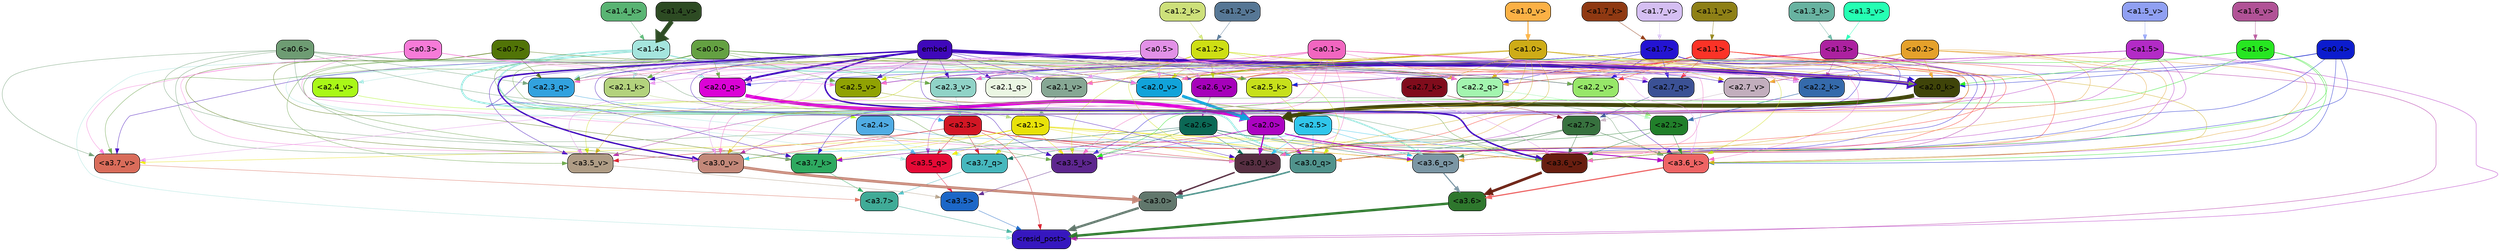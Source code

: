 strict digraph "" {
	graph [bgcolor=transparent,
		layout=dot,
		overlap=false,
		splines=true
	];
	"<a3.7>"	[color=black,
		fillcolor="#40ab97",
		fontname=Helvetica,
		shape=box,
		style="filled, rounded"];
	"<resid_post>"	[color=black,
		fillcolor="#3617bf",
		fontname=Helvetica,
		shape=box,
		style="filled, rounded"];
	"<a3.7>" -> "<resid_post>"	[color="#40ab97",
		penwidth=0.6239100098609924];
	"<a3.6>"	[color=black,
		fillcolor="#2e772d",
		fontname=Helvetica,
		shape=box,
		style="filled, rounded"];
	"<a3.6>" -> "<resid_post>"	[color="#2e772d",
		penwidth=4.569062113761902];
	"<a3.5>"	[color=black,
		fillcolor="#1c67c7",
		fontname=Helvetica,
		shape=box,
		style="filled, rounded"];
	"<a3.5>" -> "<resid_post>"	[color="#1c67c7",
		penwidth=0.6];
	"<a3.0>"	[color=black,
		fillcolor="#61776c",
		fontname=Helvetica,
		shape=box,
		style="filled, rounded"];
	"<a3.0>" -> "<resid_post>"	[color="#61776c",
		penwidth=4.283544182777405];
	"<a2.3>"	[color=black,
		fillcolor="#d21624",
		fontname=Helvetica,
		shape=box,
		style="filled, rounded"];
	"<a2.3>" -> "<resid_post>"	[color="#d21624",
		penwidth=0.6];
	"<a3.7_q>"	[color=black,
		fillcolor="#46b7bd",
		fontname=Helvetica,
		shape=box,
		style="filled, rounded"];
	"<a2.3>" -> "<a3.7_q>"	[color="#d21624",
		penwidth=0.6];
	"<a3.6_q>"	[color=black,
		fillcolor="#7b96a4",
		fontname=Helvetica,
		shape=box,
		style="filled, rounded"];
	"<a2.3>" -> "<a3.6_q>"	[color="#d21624",
		penwidth=0.6];
	"<a3.5_q>"	[color=black,
		fillcolor="#e50a36",
		fontname=Helvetica,
		shape=box,
		style="filled, rounded"];
	"<a2.3>" -> "<a3.5_q>"	[color="#d21624",
		penwidth=0.6];
	"<a3.0_q>"	[color=black,
		fillcolor="#50938c",
		fontname=Helvetica,
		shape=box,
		style="filled, rounded"];
	"<a2.3>" -> "<a3.0_q>"	[color="#d21624",
		penwidth=0.6];
	"<a3.0_k>"	[color=black,
		fillcolor="#572f42",
		fontname=Helvetica,
		shape=box,
		style="filled, rounded"];
	"<a2.3>" -> "<a3.0_k>"	[color="#d21624",
		penwidth=0.6];
	"<a3.6_v>"	[color=black,
		fillcolor="#681e10",
		fontname=Helvetica,
		shape=box,
		style="filled, rounded"];
	"<a2.3>" -> "<a3.6_v>"	[color="#d21624",
		penwidth=0.6];
	"<a3.5_v>"	[color=black,
		fillcolor="#af9c85",
		fontname=Helvetica,
		shape=box,
		style="filled, rounded"];
	"<a2.3>" -> "<a3.5_v>"	[color="#d21624",
		penwidth=0.6];
	"<a3.0_v>"	[color=black,
		fillcolor="#c38879",
		fontname=Helvetica,
		shape=box,
		style="filled, rounded"];
	"<a2.3>" -> "<a3.0_v>"	[color="#d21624",
		penwidth=0.6];
	"<a1.5>"	[color=black,
		fillcolor="#b32bc6",
		fontname=Helvetica,
		shape=box,
		style="filled, rounded"];
	"<a1.5>" -> "<resid_post>"	[color="#b32bc6",
		penwidth=0.6];
	"<a1.5>" -> "<a3.6_q>"	[color="#b32bc6",
		penwidth=0.6];
	"<a1.5>" -> "<a3.5_q>"	[color="#b32bc6",
		penwidth=0.6];
	"<a1.5>" -> "<a3.0_q>"	[color="#b32bc6",
		penwidth=0.6];
	"<a3.6_k>"	[color=black,
		fillcolor="#ee6464",
		fontname=Helvetica,
		shape=box,
		style="filled, rounded"];
	"<a1.5>" -> "<a3.6_k>"	[color="#b32bc6",
		penwidth=0.6];
	"<a1.5>" -> "<a3.0_k>"	[color="#b32bc6",
		penwidth=0.6];
	"<a2.2_q>"	[color=black,
		fillcolor="#a3f5af",
		fontname=Helvetica,
		shape=box,
		style="filled, rounded"];
	"<a1.5>" -> "<a2.2_q>"	[color="#b32bc6",
		penwidth=0.6];
	"<a2.7_v>"	[color=black,
		fillcolor="#c2aebd",
		fontname=Helvetica,
		shape=box,
		style="filled, rounded"];
	"<a1.5>" -> "<a2.7_v>"	[color="#b32bc6",
		penwidth=0.6];
	"<a2.6_v>"	[color=black,
		fillcolor="#a601ba",
		fontname=Helvetica,
		shape=box,
		style="filled, rounded"];
	"<a1.5>" -> "<a2.6_v>"	[color="#b32bc6",
		penwidth=0.6];
	"<a2.1_v>"	[color=black,
		fillcolor="#86a794",
		fontname=Helvetica,
		shape=box,
		style="filled, rounded"];
	"<a1.5>" -> "<a2.1_v>"	[color="#b32bc6",
		penwidth=0.6];
	"<a1.4>"	[color=black,
		fillcolor="#a5e5de",
		fontname=Helvetica,
		shape=box,
		style="filled, rounded"];
	"<a1.4>" -> "<resid_post>"	[color="#a5e5de",
		penwidth=0.6];
	"<a1.4>" -> "<a3.7_q>"	[color="#a5e5de",
		penwidth=0.6];
	"<a1.4>" -> "<a3.6_q>"	[color="#a5e5de",
		penwidth=2.7536282539367676];
	"<a1.4>" -> "<a3.5_q>"	[color="#a5e5de",
		penwidth=0.6];
	"<a1.4>" -> "<a3.0_q>"	[color="#a5e5de",
		penwidth=3.3369133472442627];
	"<a2.3_q>"	[color=black,
		fillcolor="#32a2df",
		fontname=Helvetica,
		shape=box,
		style="filled, rounded"];
	"<a1.4>" -> "<a2.3_q>"	[color="#a5e5de",
		penwidth=0.6];
	"<a1.4>" -> "<a2.2_q>"	[color="#a5e5de",
		penwidth=0.6];
	"<a2.1_q>"	[color=black,
		fillcolor="#ebf6e3",
		fontname=Helvetica,
		shape=box,
		style="filled, rounded"];
	"<a1.4>" -> "<a2.1_q>"	[color="#a5e5de",
		penwidth=0.6];
	"<a2.0_q>"	[color=black,
		fillcolor="#db03d6",
		fontname=Helvetica,
		shape=box,
		style="filled, rounded"];
	"<a1.4>" -> "<a2.0_q>"	[color="#a5e5de",
		penwidth=0.6];
	"<a2.1_k>"	[color=black,
		fillcolor="#b3d27d",
		fontname=Helvetica,
		shape=box,
		style="filled, rounded"];
	"<a1.4>" -> "<a2.1_k>"	[color="#a5e5de",
		penwidth=0.6];
	"<a1.4>" -> "<a2.7_v>"	[color="#a5e5de",
		penwidth=0.6];
	"<a1.4>" -> "<a2.6_v>"	[color="#a5e5de",
		penwidth=0.6];
	"<a2.5_v>"	[color=black,
		fillcolor="#90a203",
		fontname=Helvetica,
		shape=box,
		style="filled, rounded"];
	"<a1.4>" -> "<a2.5_v>"	[color="#a5e5de",
		penwidth=0.6];
	"<a2.4_v>"	[color=black,
		fillcolor="#a9f817",
		fontname=Helvetica,
		shape=box,
		style="filled, rounded"];
	"<a1.4>" -> "<a2.4_v>"	[color="#a5e5de",
		penwidth=0.6];
	"<a1.4>" -> "<a2.1_v>"	[color="#a5e5de",
		penwidth=0.6];
	"<a2.0_v>"	[color=black,
		fillcolor="#11a3da",
		fontname=Helvetica,
		shape=box,
		style="filled, rounded"];
	"<a1.4>" -> "<a2.0_v>"	[color="#a5e5de",
		penwidth=2.2818827629089355];
	"<a1.3>"	[color=black,
		fillcolor="#ac21a0",
		fontname=Helvetica,
		shape=box,
		style="filled, rounded"];
	"<a1.3>" -> "<resid_post>"	[color="#ac21a0",
		penwidth=0.6];
	"<a1.3>" -> "<a3.6_v>"	[color="#ac21a0",
		penwidth=0.6];
	"<a1.3>" -> "<a3.5_v>"	[color="#ac21a0",
		penwidth=0.6];
	"<a1.3>" -> "<a3.0_v>"	[color="#ac21a0",
		penwidth=0.6];
	"<a1.3>" -> "<a2.2_q>"	[color="#ac21a0",
		penwidth=0.6];
	"<a1.3>" -> "<a2.1_q>"	[color="#ac21a0",
		penwidth=0.6];
	"<a2.2_k>"	[color=black,
		fillcolor="#356aab",
		fontname=Helvetica,
		shape=box,
		style="filled, rounded"];
	"<a1.3>" -> "<a2.2_k>"	[color="#ac21a0",
		penwidth=0.6];
	"<a1.3>" -> "<a2.5_v>"	[color="#ac21a0",
		penwidth=0.6];
	"<a3.7_q>" -> "<a3.7>"	[color="#46b7bd",
		penwidth=0.6];
	"<a3.6_q>" -> "<a3.6>"	[color="#7b96a4",
		penwidth=2.0344843566417694];
	"<a3.5_q>" -> "<a3.5>"	[color="#e50a36",
		penwidth=0.6];
	"<a3.0_q>" -> "<a3.0>"	[color="#50938c",
		penwidth=2.863015294075012];
	"<a3.7_k>"	[color=black,
		fillcolor="#2ea960",
		fontname=Helvetica,
		shape=box,
		style="filled, rounded"];
	"<a3.7_k>" -> "<a3.7>"	[color="#2ea960",
		penwidth=0.6];
	"<a3.6_k>" -> "<a3.6>"	[color="#ee6464",
		penwidth=2.1770318150520325];
	"<a3.5_k>"	[color=black,
		fillcolor="#5d268e",
		fontname=Helvetica,
		shape=box,
		style="filled, rounded"];
	"<a3.5_k>" -> "<a3.5>"	[color="#5d268e",
		penwidth=0.6];
	"<a3.0_k>" -> "<a3.0>"	[color="#572f42",
		penwidth=2.6323853135108948];
	"<a3.7_v>"	[color=black,
		fillcolor="#d96c5a",
		fontname=Helvetica,
		shape=box,
		style="filled, rounded"];
	"<a3.7_v>" -> "<a3.7>"	[color="#d96c5a",
		penwidth=0.6];
	"<a3.6_v>" -> "<a3.6>"	[color="#681e10",
		penwidth=4.972373723983765];
	"<a3.5_v>" -> "<a3.5>"	[color="#af9c85",
		penwidth=0.6];
	"<a3.0_v>" -> "<a3.0>"	[color="#c38879",
		penwidth=5.1638524532318115];
	"<a2.6>"	[color=black,
		fillcolor="#0b6855",
		fontname=Helvetica,
		shape=box,
		style="filled, rounded"];
	"<a2.6>" -> "<a3.7_q>"	[color="#0b6855",
		penwidth=0.6];
	"<a2.6>" -> "<a3.6_q>"	[color="#0b6855",
		penwidth=0.6];
	"<a2.6>" -> "<a3.0_q>"	[color="#0b6855",
		penwidth=0.6];
	"<a2.6>" -> "<a3.7_k>"	[color="#0b6855",
		penwidth=0.6];
	"<a2.6>" -> "<a3.6_k>"	[color="#0b6855",
		penwidth=0.6];
	"<a2.6>" -> "<a3.5_k>"	[color="#0b6855",
		penwidth=0.6];
	"<a2.6>" -> "<a3.0_k>"	[color="#0b6855",
		penwidth=0.6];
	"<a2.1>"	[color=black,
		fillcolor="#e8e209",
		fontname=Helvetica,
		shape=box,
		style="filled, rounded"];
	"<a2.1>" -> "<a3.7_q>"	[color="#e8e209",
		penwidth=0.6];
	"<a2.1>" -> "<a3.6_q>"	[color="#e8e209",
		penwidth=0.6];
	"<a2.1>" -> "<a3.5_q>"	[color="#e8e209",
		penwidth=0.6];
	"<a2.1>" -> "<a3.0_q>"	[color="#e8e209",
		penwidth=0.6];
	"<a2.1>" -> "<a3.7_k>"	[color="#e8e209",
		penwidth=0.6];
	"<a2.1>" -> "<a3.6_k>"	[color="#e8e209",
		penwidth=0.6];
	"<a2.1>" -> "<a3.5_k>"	[color="#e8e209",
		penwidth=0.6];
	"<a2.1>" -> "<a3.0_k>"	[color="#e8e209",
		penwidth=0.6];
	"<a2.1>" -> "<a3.7_v>"	[color="#e8e209",
		penwidth=0.6];
	"<a2.1>" -> "<a3.6_v>"	[color="#e8e209",
		penwidth=0.6];
	"<a2.1>" -> "<a3.0_v>"	[color="#e8e209",
		penwidth=0.6];
	"<a2.7>"	[color=black,
		fillcolor="#37713e",
		fontname=Helvetica,
		shape=box,
		style="filled, rounded"];
	"<a2.7>" -> "<a3.6_q>"	[color="#37713e",
		penwidth=0.6];
	"<a2.7>" -> "<a3.0_q>"	[color="#37713e",
		penwidth=0.6];
	"<a2.7>" -> "<a3.6_k>"	[color="#37713e",
		penwidth=0.6];
	"<a2.7>" -> "<a3.0_k>"	[color="#37713e",
		penwidth=0.6];
	"<a2.7>" -> "<a3.6_v>"	[color="#37713e",
		penwidth=0.6];
	"<a2.5>"	[color=black,
		fillcolor="#30c6eb",
		fontname=Helvetica,
		shape=box,
		style="filled, rounded"];
	"<a2.5>" -> "<a3.6_q>"	[color="#30c6eb",
		penwidth=0.6];
	"<a2.5>" -> "<a3.0_q>"	[color="#30c6eb",
		penwidth=0.6];
	"<a2.5>" -> "<a3.0_k>"	[color="#30c6eb",
		penwidth=0.6];
	"<a2.5>" -> "<a3.6_v>"	[color="#30c6eb",
		penwidth=0.6];
	"<a2.5>" -> "<a3.0_v>"	[color="#30c6eb",
		penwidth=0.6];
	"<a2.0>"	[color=black,
		fillcolor="#ac04c1",
		fontname=Helvetica,
		shape=box,
		style="filled, rounded"];
	"<a2.0>" -> "<a3.6_q>"	[color="#ac04c1",
		penwidth=0.6];
	"<a2.0>" -> "<a3.0_q>"	[color="#ac04c1",
		penwidth=0.6];
	"<a2.0>" -> "<a3.7_k>"	[color="#ac04c1",
		penwidth=0.6];
	"<a2.0>" -> "<a3.6_k>"	[color="#ac04c1",
		penwidth=1.7047871947288513];
	"<a2.0>" -> "<a3.5_k>"	[color="#ac04c1",
		penwidth=0.6];
	"<a2.0>" -> "<a3.0_k>"	[color="#ac04c1",
		penwidth=2.239806979894638];
	"<a1.1>"	[color=black,
		fillcolor="#fb3327",
		fontname=Helvetica,
		shape=box,
		style="filled, rounded"];
	"<a1.1>" -> "<a3.6_q>"	[color="#fb3327",
		penwidth=0.6];
	"<a1.1>" -> "<a3.0_q>"	[color="#fb3327",
		penwidth=0.6];
	"<a1.1>" -> "<a3.0_k>"	[color="#fb3327",
		penwidth=0.6];
	"<a1.1>" -> "<a3.6_v>"	[color="#fb3327",
		penwidth=0.6];
	"<a2.7_q>"	[color=black,
		fillcolor="#3b5195",
		fontname=Helvetica,
		shape=box,
		style="filled, rounded"];
	"<a1.1>" -> "<a2.7_q>"	[color="#fb3327",
		penwidth=0.6];
	"<a2.5_k>"	[color=black,
		fillcolor="#c7e01b",
		fontname=Helvetica,
		shape=box,
		style="filled, rounded"];
	"<a1.1>" -> "<a2.5_k>"	[color="#fb3327",
		penwidth=0.6];
	"<a2.0_k>"	[color=black,
		fillcolor="#3f4409",
		fontname=Helvetica,
		shape=box,
		style="filled, rounded"];
	"<a1.1>" -> "<a2.0_k>"	[color="#fb3327",
		penwidth=0.6];
	"<a1.1>" -> "<a2.6_v>"	[color="#fb3327",
		penwidth=0.6];
	"<a2.2_v>"	[color=black,
		fillcolor="#97e769",
		fontname=Helvetica,
		shape=box,
		style="filled, rounded"];
	"<a1.1>" -> "<a2.2_v>"	[color="#fb3327",
		penwidth=0.6];
	"<a1.1>" -> "<a2.1_v>"	[color="#fb3327",
		penwidth=0.6];
	"<a1.1>" -> "<a2.0_v>"	[color="#fb3327",
		penwidth=0.6];
	"<a0.4>"	[color=black,
		fillcolor="#0c1cce",
		fontname=Helvetica,
		shape=box,
		style="filled, rounded"];
	"<a0.4>" -> "<a3.6_q>"	[color="#0c1cce",
		penwidth=0.6];
	"<a0.4>" -> "<a3.0_q>"	[color="#0c1cce",
		penwidth=0.6];
	"<a0.4>" -> "<a3.6_k>"	[color="#0c1cce",
		penwidth=0.6];
	"<a0.4>" -> "<a2.5_k>"	[color="#0c1cce",
		penwidth=0.6];
	"<a0.4>" -> "<a2.0_k>"	[color="#0c1cce",
		penwidth=0.6];
	"<a0.2>"	[color=black,
		fillcolor="#e5a12b",
		fontname=Helvetica,
		shape=box,
		style="filled, rounded"];
	"<a0.2>" -> "<a3.6_q>"	[color="#e5a12b",
		penwidth=0.6];
	"<a0.2>" -> "<a3.0_q>"	[color="#e5a12b",
		penwidth=0.6];
	"<a0.2>" -> "<a3.6_k>"	[color="#e5a12b",
		penwidth=0.6];
	"<a0.2>" -> "<a3.0_k>"	[color="#e5a12b",
		penwidth=0.6];
	"<a0.2>" -> "<a2.2_q>"	[color="#e5a12b",
		penwidth=0.6];
	"<a0.2>" -> "<a2.2_k>"	[color="#e5a12b",
		penwidth=0.6];
	"<a0.2>" -> "<a2.0_k>"	[color="#e5a12b",
		penwidth=0.6];
	"<a0.2>" -> "<a2.7_v>"	[color="#e5a12b",
		penwidth=0.6];
	"<a0.2>" -> "<a2.1_v>"	[color="#e5a12b",
		penwidth=0.6];
	"<a0.2>" -> "<a2.0_v>"	[color="#e5a12b",
		penwidth=0.6];
	"<a2.4>"	[color=black,
		fillcolor="#50ace4",
		fontname=Helvetica,
		shape=box,
		style="filled, rounded"];
	"<a2.4>" -> "<a3.5_q>"	[color="#50ace4",
		penwidth=0.6];
	"<a2.4>" -> "<a3.0_q>"	[color="#50ace4",
		penwidth=0.6];
	"<a1.2>"	[color=black,
		fillcolor="#cedf14",
		fontname=Helvetica,
		shape=box,
		style="filled, rounded"];
	"<a1.2>" -> "<a3.0_q>"	[color="#cedf14",
		penwidth=0.6];
	"<a1.2>" -> "<a3.6_k>"	[color="#cedf14",
		penwidth=0.6];
	"<a1.2>" -> "<a3.5_k>"	[color="#cedf14",
		penwidth=0.6];
	"<a1.2>" -> "<a3.0_k>"	[color="#cedf14",
		penwidth=0.6];
	"<a1.2>" -> "<a3.5_v>"	[color="#cedf14",
		penwidth=0.6];
	"<a1.2>" -> "<a2.7_q>"	[color="#cedf14",
		penwidth=0.6];
	"<a1.2>" -> "<a2.2_q>"	[color="#cedf14",
		penwidth=0.6];
	"<a1.2>" -> "<a2.2_k>"	[color="#cedf14",
		penwidth=0.6];
	"<a1.2>" -> "<a2.6_v>"	[color="#cedf14",
		penwidth=0.6];
	"<a1.2>" -> "<a2.5_v>"	[color="#cedf14",
		penwidth=0.6];
	"<a2.3_v>"	[color=black,
		fillcolor="#90d3c7",
		fontname=Helvetica,
		shape=box,
		style="filled, rounded"];
	"<a1.2>" -> "<a2.3_v>"	[color="#cedf14",
		penwidth=0.6];
	"<a1.2>" -> "<a2.0_v>"	[color="#cedf14",
		penwidth=0.6];
	"<a1.7>"	[color=black,
		fillcolor="#2414d2",
		fontname=Helvetica,
		shape=box,
		style="filled, rounded"];
	"<a1.7>" -> "<a3.7_k>"	[color="#2414d2",
		penwidth=0.6];
	"<a1.7>" -> "<a3.5_k>"	[color="#2414d2",
		penwidth=0.6];
	"<a1.7>" -> "<a3.6_v>"	[color="#2414d2",
		penwidth=0.6];
	"<a1.7>" -> "<a2.7_q>"	[color="#2414d2",
		penwidth=0.6];
	"<a1.7>" -> "<a2.2_q>"	[color="#2414d2",
		penwidth=0.6];
	"<a1.7>" -> "<a2.0_q>"	[color="#2414d2",
		penwidth=0.6];
	"<a1.7>" -> "<a2.2_k>"	[color="#2414d2",
		penwidth=0.6];
	"<a1.7>" -> "<a2.0_k>"	[color="#2414d2",
		penwidth=0.6];
	"<a1.7>" -> "<a2.5_v>"	[color="#2414d2",
		penwidth=0.6];
	"<a1.7>" -> "<a2.3_v>"	[color="#2414d2",
		penwidth=0.6];
	"<a1.7>" -> "<a2.2_v>"	[color="#2414d2",
		penwidth=0.6];
	"<a0.7>"	[color=black,
		fillcolor="#517407",
		fontname=Helvetica,
		shape=box,
		style="filled, rounded"];
	"<a0.7>" -> "<a3.7_k>"	[color="#517407",
		penwidth=0.6];
	"<a0.7>" -> "<a3.0_v>"	[color="#517407",
		penwidth=0.6];
	"<a0.7>" -> "<a2.3_q>"	[color="#517407",
		penwidth=0.6];
	"<a0.7>" -> "<a2.2_q>"	[color="#517407",
		penwidth=0.6];
	"<a0.6>"	[color=black,
		fillcolor="#6e9c73",
		fontname=Helvetica,
		shape=box,
		style="filled, rounded"];
	"<a0.6>" -> "<a3.7_k>"	[color="#6e9c73",
		penwidth=0.6];
	"<a0.6>" -> "<a3.6_k>"	[color="#6e9c73",
		penwidth=0.6];
	"<a0.6>" -> "<a3.0_k>"	[color="#6e9c73",
		penwidth=0.6];
	"<a0.6>" -> "<a3.7_v>"	[color="#6e9c73",
		penwidth=0.6];
	"<a0.6>" -> "<a3.6_v>"	[color="#6e9c73",
		penwidth=0.6];
	"<a0.6>" -> "<a3.0_v>"	[color="#6e9c73",
		penwidth=0.6];
	"<a0.6>" -> "<a2.3_q>"	[color="#6e9c73",
		penwidth=0.6];
	"<a0.6>" -> "<a2.2_q>"	[color="#6e9c73",
		penwidth=0.6];
	embed	[color=black,
		fillcolor="#3f08ba",
		fontname=Helvetica,
		shape=box,
		style="filled, rounded"];
	embed -> "<a3.7_k>"	[color="#3f08ba",
		penwidth=0.6];
	embed -> "<a3.6_k>"	[color="#3f08ba",
		penwidth=0.6];
	embed -> "<a3.5_k>"	[color="#3f08ba",
		penwidth=0.6];
	embed -> "<a3.0_k>"	[color="#3f08ba",
		penwidth=0.6];
	embed -> "<a3.7_v>"	[color="#3f08ba",
		penwidth=0.6];
	embed -> "<a3.6_v>"	[color="#3f08ba",
		penwidth=2.7369276881217957];
	embed -> "<a3.5_v>"	[color="#3f08ba",
		penwidth=0.6];
	embed -> "<a3.0_v>"	[color="#3f08ba",
		penwidth=2.5778204202651978];
	embed -> "<a2.7_q>"	[color="#3f08ba",
		penwidth=0.6];
	embed -> "<a2.3_q>"	[color="#3f08ba",
		penwidth=0.6];
	embed -> "<a2.2_q>"	[color="#3f08ba",
		penwidth=0.6];
	embed -> "<a2.1_q>"	[color="#3f08ba",
		penwidth=0.6];
	embed -> "<a2.0_q>"	[color="#3f08ba",
		penwidth=3.459219217300415];
	embed -> "<a2.5_k>"	[color="#3f08ba",
		penwidth=0.6];
	embed -> "<a2.2_k>"	[color="#3f08ba",
		penwidth=0.6363201141357422];
	embed -> "<a2.1_k>"	[color="#3f08ba",
		penwidth=0.6];
	embed -> "<a2.0_k>"	[color="#3f08ba",
		penwidth=6.407642982900143];
	embed -> "<a2.7_v>"	[color="#3f08ba",
		penwidth=0.6];
	embed -> "<a2.6_v>"	[color="#3f08ba",
		penwidth=0.6];
	embed -> "<a2.5_v>"	[color="#3f08ba",
		penwidth=0.6];
	embed -> "<a2.3_v>"	[color="#3f08ba",
		penwidth=0.6];
	embed -> "<a2.2_v>"	[color="#3f08ba",
		penwidth=0.6175012588500977];
	embed -> "<a2.1_v>"	[color="#3f08ba",
		penwidth=0.6];
	embed -> "<a2.0_v>"	[color="#3f08ba",
		penwidth=0.6];
	"<a2.2>"	[color=black,
		fillcolor="#217f2a",
		fontname=Helvetica,
		shape=box,
		style="filled, rounded"];
	"<a2.2>" -> "<a3.6_k>"	[color="#217f2a",
		penwidth=0.6];
	"<a2.2>" -> "<a3.0_k>"	[color="#217f2a",
		penwidth=0.6];
	"<a2.2>" -> "<a3.6_v>"	[color="#217f2a",
		penwidth=0.6];
	"<a1.6>"	[color=black,
		fillcolor="#27e621",
		fontname=Helvetica,
		shape=box,
		style="filled, rounded"];
	"<a1.6>" -> "<a3.6_k>"	[color="#27e621",
		penwidth=0.6];
	"<a1.6>" -> "<a3.5_k>"	[color="#27e621",
		penwidth=0.6];
	"<a1.6>" -> "<a3.6_v>"	[color="#27e621",
		penwidth=0.6];
	"<a1.6>" -> "<a2.0_k>"	[color="#27e621",
		penwidth=0.6];
	"<a1.6>" -> "<a2.0_v>"	[color="#27e621",
		penwidth=0.6];
	"<a1.0>"	[color=black,
		fillcolor="#ceac17",
		fontname=Helvetica,
		shape=box,
		style="filled, rounded"];
	"<a1.0>" -> "<a3.6_k>"	[color="#ceac17",
		penwidth=0.6];
	"<a1.0>" -> "<a3.0_k>"	[color="#ceac17",
		penwidth=0.6];
	"<a1.0>" -> "<a3.6_v>"	[color="#ceac17",
		penwidth=0.6];
	"<a1.0>" -> "<a3.5_v>"	[color="#ceac17",
		penwidth=0.6];
	"<a1.0>" -> "<a3.0_v>"	[color="#ceac17",
		penwidth=0.6];
	"<a1.0>" -> "<a2.3_q>"	[color="#ceac17",
		penwidth=0.6];
	"<a1.0>" -> "<a2.2_q>"	[color="#ceac17",
		penwidth=0.6];
	"<a1.0>" -> "<a2.1_q>"	[color="#ceac17",
		penwidth=0.6];
	"<a2.7_k>"	[color=black,
		fillcolor="#800c1c",
		fontname=Helvetica,
		shape=box,
		style="filled, rounded"];
	"<a1.0>" -> "<a2.7_k>"	[color="#ceac17",
		penwidth=0.6];
	"<a1.0>" -> "<a2.2_k>"	[color="#ceac17",
		penwidth=0.6];
	"<a1.0>" -> "<a2.0_k>"	[color="#ceac17",
		penwidth=0.6];
	"<a1.0>" -> "<a2.7_v>"	[color="#ceac17",
		penwidth=0.6];
	"<a1.0>" -> "<a2.6_v>"	[color="#ceac17",
		penwidth=0.6];
	"<a1.0>" -> "<a2.0_v>"	[color="#ceac17",
		penwidth=1.2978954315185547];
	"<a0.5>"	[color=black,
		fillcolor="#e291e7",
		fontname=Helvetica,
		shape=box,
		style="filled, rounded"];
	"<a0.5>" -> "<a3.6_k>"	[color="#e291e7",
		penwidth=0.6];
	"<a0.5>" -> "<a3.7_v>"	[color="#e291e7",
		penwidth=0.6];
	"<a0.5>" -> "<a3.6_v>"	[color="#e291e7",
		penwidth=0.6];
	"<a0.5>" -> "<a3.5_v>"	[color="#e291e7",
		penwidth=0.6];
	"<a0.5>" -> "<a3.0_v>"	[color="#e291e7",
		penwidth=0.6];
	"<a0.5>" -> "<a2.7_q>"	[color="#e291e7",
		penwidth=0.6];
	"<a0.5>" -> "<a2.3_q>"	[color="#e291e7",
		penwidth=0.6];
	"<a0.5>" -> "<a2.2_q>"	[color="#e291e7",
		penwidth=0.6];
	"<a0.5>" -> "<a2.1_q>"	[color="#e291e7",
		penwidth=0.6];
	"<a0.5>" -> "<a2.0_q>"	[color="#e291e7",
		penwidth=0.6];
	"<a0.5>" -> "<a2.7_k>"	[color="#e291e7",
		penwidth=0.6];
	"<a0.5>" -> "<a2.5_k>"	[color="#e291e7",
		penwidth=0.6];
	"<a0.5>" -> "<a2.2_k>"	[color="#e291e7",
		penwidth=0.6];
	"<a0.5>" -> "<a2.1_k>"	[color="#e291e7",
		penwidth=0.6];
	"<a0.5>" -> "<a2.0_k>"	[color="#e291e7",
		penwidth=0.7721366882324219];
	"<a0.5>" -> "<a2.6_v>"	[color="#e291e7",
		penwidth=0.6];
	"<a0.5>" -> "<a2.3_v>"	[color="#e291e7",
		penwidth=0.6];
	"<a0.5>" -> "<a2.1_v>"	[color="#e291e7",
		penwidth=0.6];
	"<a0.5>" -> "<a2.0_v>"	[color="#e291e7",
		penwidth=0.6];
	"<a0.1>"	[color=black,
		fillcolor="#f166c0",
		fontname=Helvetica,
		shape=box,
		style="filled, rounded"];
	"<a0.1>" -> "<a3.6_k>"	[color="#f166c0",
		penwidth=0.6];
	"<a0.1>" -> "<a3.5_k>"	[color="#f166c0",
		penwidth=0.6];
	"<a0.1>" -> "<a3.0_k>"	[color="#f166c0",
		penwidth=0.6];
	"<a0.1>" -> "<a3.6_v>"	[color="#f166c0",
		penwidth=0.6];
	"<a0.1>" -> "<a3.0_v>"	[color="#f166c0",
		penwidth=0.6];
	"<a0.1>" -> "<a2.3_q>"	[color="#f166c0",
		penwidth=0.6];
	"<a0.1>" -> "<a2.2_q>"	[color="#f166c0",
		penwidth=0.6];
	"<a0.1>" -> "<a2.2_k>"	[color="#f166c0",
		penwidth=0.6];
	"<a0.1>" -> "<a2.0_k>"	[color="#f166c0",
		penwidth=0.6];
	"<a0.1>" -> "<a2.5_v>"	[color="#f166c0",
		penwidth=0.6];
	"<a0.1>" -> "<a2.3_v>"	[color="#f166c0",
		penwidth=0.6];
	"<a0.1>" -> "<a2.1_v>"	[color="#f166c0",
		penwidth=0.6];
	"<a0.1>" -> "<a2.0_v>"	[color="#f166c0",
		penwidth=0.6];
	"<a0.0>"	[color=black,
		fillcolor="#64a142",
		fontname=Helvetica,
		shape=box,
		style="filled, rounded"];
	"<a0.0>" -> "<a3.5_k>"	[color="#64a142",
		penwidth=0.6];
	"<a0.0>" -> "<a3.7_v>"	[color="#64a142",
		penwidth=0.6];
	"<a0.0>" -> "<a3.6_v>"	[color="#64a142",
		penwidth=0.6];
	"<a0.0>" -> "<a3.5_v>"	[color="#64a142",
		penwidth=0.6];
	"<a0.0>" -> "<a3.0_v>"	[color="#64a142",
		penwidth=0.6];
	"<a0.0>" -> "<a2.3_q>"	[color="#64a142",
		penwidth=0.6];
	"<a0.0>" -> "<a2.0_q>"	[color="#64a142",
		penwidth=0.6];
	"<a0.0>" -> "<a2.5_k>"	[color="#64a142",
		penwidth=0.6];
	"<a0.0>" -> "<a2.1_k>"	[color="#64a142",
		penwidth=0.6];
	"<a0.0>" -> "<a2.0_k>"	[color="#64a142",
		penwidth=0.6];
	"<a0.0>" -> "<a2.5_v>"	[color="#64a142",
		penwidth=0.6];
	"<a0.0>" -> "<a2.3_v>"	[color="#64a142",
		penwidth=0.6];
	"<a0.0>" -> "<a2.2_v>"	[color="#64a142",
		penwidth=0.6];
	"<a0.0>" -> "<a2.0_v>"	[color="#64a142",
		penwidth=0.6];
	"<a0.3>"	[color=black,
		fillcolor="#f67bd8",
		fontname=Helvetica,
		shape=box,
		style="filled, rounded"];
	"<a0.3>" -> "<a3.0_k>"	[color="#f67bd8",
		penwidth=0.6];
	"<a0.3>" -> "<a3.7_v>"	[color="#f67bd8",
		penwidth=0.6];
	"<a0.3>" -> "<a3.0_v>"	[color="#f67bd8",
		penwidth=0.6];
	"<a0.3>" -> "<a2.5_v>"	[color="#f67bd8",
		penwidth=0.6];
	"<a0.3>" -> "<a2.1_v>"	[color="#f67bd8",
		penwidth=0.6];
	"<a0.3>" -> "<a2.0_v>"	[color="#f67bd8",
		penwidth=0.6];
	"<a2.7_q>" -> "<a2.7>"	[color="#3b5195",
		penwidth=0.6];
	"<a2.3_q>" -> "<a2.3>"	[color="#32a2df",
		penwidth=0.6];
	"<a2.2_q>" -> "<a2.2>"	[color="#a3f5af",
		penwidth=0.7441773414611816];
	"<a2.1_q>" -> "<a2.1>"	[color="#ebf6e3",
		penwidth=0.6];
	"<a2.0_q>" -> "<a2.0>"	[color="#db03d6",
		penwidth=6.422367453575134];
	"<a2.7_k>" -> "<a2.7>"	[color="#800c1c",
		penwidth=0.6];
	"<a2.5_k>" -> "<a2.5>"	[color="#c7e01b",
		penwidth=0.6];
	"<a2.2_k>" -> "<a2.2>"	[color="#356aab",
		penwidth=0.8810110092163086];
	"<a2.1_k>" -> "<a2.1>"	[color="#b3d27d",
		penwidth=0.6];
	"<a2.0_k>" -> "<a2.0>"	[color="#3f4409",
		penwidth=7.398894429206848];
	"<a2.7_v>" -> "<a2.7>"	[color="#c2aebd",
		penwidth=0.6];
	"<a2.6_v>" -> "<a2.6>"	[color="#a601ba",
		penwidth=0.6];
	"<a2.5_v>" -> "<a2.5>"	[color="#90a203",
		penwidth=0.6];
	"<a2.4_v>" -> "<a2.4>"	[color="#a9f817",
		penwidth=0.6];
	"<a2.3_v>" -> "<a2.3>"	[color="#90d3c7",
		penwidth=0.6];
	"<a2.2_v>" -> "<a2.2>"	[color="#97e769",
		penwidth=0.6];
	"<a2.1_v>" -> "<a2.1>"	[color="#86a794",
		penwidth=0.6];
	"<a2.0_v>" -> "<a2.0>"	[color="#11a3da",
		penwidth=5.395828627049923];
	"<a1.7_k>"	[color=black,
		fillcolor="#8f3912",
		fontname=Helvetica,
		shape=box,
		style="filled, rounded"];
	"<a1.7_k>" -> "<a1.7>"	[color="#8f3912",
		penwidth=0.6];
	"<a1.4_k>"	[color=black,
		fillcolor="#59b473",
		fontname=Helvetica,
		shape=box,
		style="filled, rounded"];
	"<a1.4_k>" -> "<a1.4>"	[color="#59b473",
		penwidth=0.6];
	"<a1.3_k>"	[color=black,
		fillcolor="#68b3a1",
		fontname=Helvetica,
		shape=box,
		style="filled, rounded"];
	"<a1.3_k>" -> "<a1.3>"	[color="#68b3a1",
		penwidth=0.6];
	"<a1.2_k>"	[color=black,
		fillcolor="#cde07a",
		fontname=Helvetica,
		shape=box,
		style="filled, rounded"];
	"<a1.2_k>" -> "<a1.2>"	[color="#cde07a",
		penwidth=0.6];
	"<a1.7_v>"	[color=black,
		fillcolor="#d5bff2",
		fontname=Helvetica,
		shape=box,
		style="filled, rounded"];
	"<a1.7_v>" -> "<a1.7>"	[color="#d5bff2",
		penwidth=0.6];
	"<a1.6_v>"	[color=black,
		fillcolor="#b15296",
		fontname=Helvetica,
		shape=box,
		style="filled, rounded"];
	"<a1.6_v>" -> "<a1.6>"	[color="#b15296",
		penwidth=0.6];
	"<a1.5_v>"	[color=black,
		fillcolor="#90a0f3",
		fontname=Helvetica,
		shape=box,
		style="filled, rounded"];
	"<a1.5_v>" -> "<a1.5>"	[color="#90a0f3",
		penwidth=0.6];
	"<a1.4_v>"	[color=black,
		fillcolor="#2d4b23",
		fontname=Helvetica,
		shape=box,
		style="filled, rounded"];
	"<a1.4_v>" -> "<a1.4>"	[color="#2d4b23",
		penwidth=8.774570226669312];
	"<a1.3_v>"	[color=black,
		fillcolor="#25ffb3",
		fontname=Helvetica,
		shape=box,
		style="filled, rounded"];
	"<a1.3_v>" -> "<a1.3>"	[color="#25ffb3",
		penwidth=0.6];
	"<a1.2_v>"	[color=black,
		fillcolor="#567795",
		fontname=Helvetica,
		shape=box,
		style="filled, rounded"];
	"<a1.2_v>" -> "<a1.2>"	[color="#567795",
		penwidth=0.6];
	"<a1.1_v>"	[color=black,
		fillcolor="#8e8016",
		fontname=Helvetica,
		shape=box,
		style="filled, rounded"];
	"<a1.1_v>" -> "<a1.1>"	[color="#8e8016",
		penwidth=0.6];
	"<a1.0_v>"	[color=black,
		fillcolor="#fcb145",
		fontname=Helvetica,
		shape=box,
		style="filled, rounded"];
	"<a1.0_v>" -> "<a1.0>"	[color="#fcb145",
		penwidth=2.0497570037841797];
}
